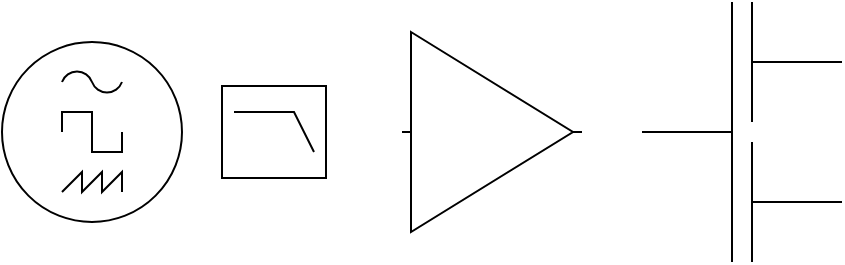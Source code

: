 <mxfile version="26.0.14">
  <diagram name="Page-1" id="7e0a89b8-554c-2b80-1dc8-d5c74ca68de4">
    <mxGraphModel dx="1404" dy="1191" grid="1" gridSize="10" guides="1" tooltips="1" connect="1" arrows="1" fold="1" page="1" pageScale="1" pageWidth="1100" pageHeight="850" background="none" math="0" shadow="0">
      <root>
        <mxCell id="0" />
        <mxCell id="1" parent="0" />
        <mxCell id="rH5b8w3faLutDfZd44fe-1" value="" style="pointerEvents=1;verticalLabelPosition=bottom;shadow=0;dashed=0;align=center;html=1;verticalAlign=top;shape=mxgraph.electrical.capacitors.multiple_capacitor;" vertex="1" parent="1">
          <mxGeometry x="370" y="180" width="100" height="130" as="geometry" />
        </mxCell>
        <mxCell id="rH5b8w3faLutDfZd44fe-2" value="" style="verticalLabelPosition=bottom;shadow=0;dashed=0;align=center;html=1;verticalAlign=top;shape=mxgraph.electrical.logic_gates.lowpass_filter;" vertex="1" parent="1">
          <mxGeometry x="160" y="222" width="52" height="46" as="geometry" />
        </mxCell>
        <mxCell id="rH5b8w3faLutDfZd44fe-3" value="" style="verticalLabelPosition=bottom;shadow=0;dashed=0;align=center;html=1;verticalAlign=top;shape=mxgraph.electrical.abstract.amplifier;" vertex="1" parent="1">
          <mxGeometry x="250" y="195" width="90" height="100" as="geometry" />
        </mxCell>
        <mxCell id="rH5b8w3faLutDfZd44fe-4" value="" style="perimeter=ellipsePerimeter;verticalLabelPosition=bottom;shadow=0;dashed=0;align=center;html=1;verticalAlign=top;shape=mxgraph.electrical.instruments.signal_generator;" vertex="1" parent="1">
          <mxGeometry x="50" y="200" width="90" height="90" as="geometry" />
        </mxCell>
      </root>
    </mxGraphModel>
  </diagram>
</mxfile>
